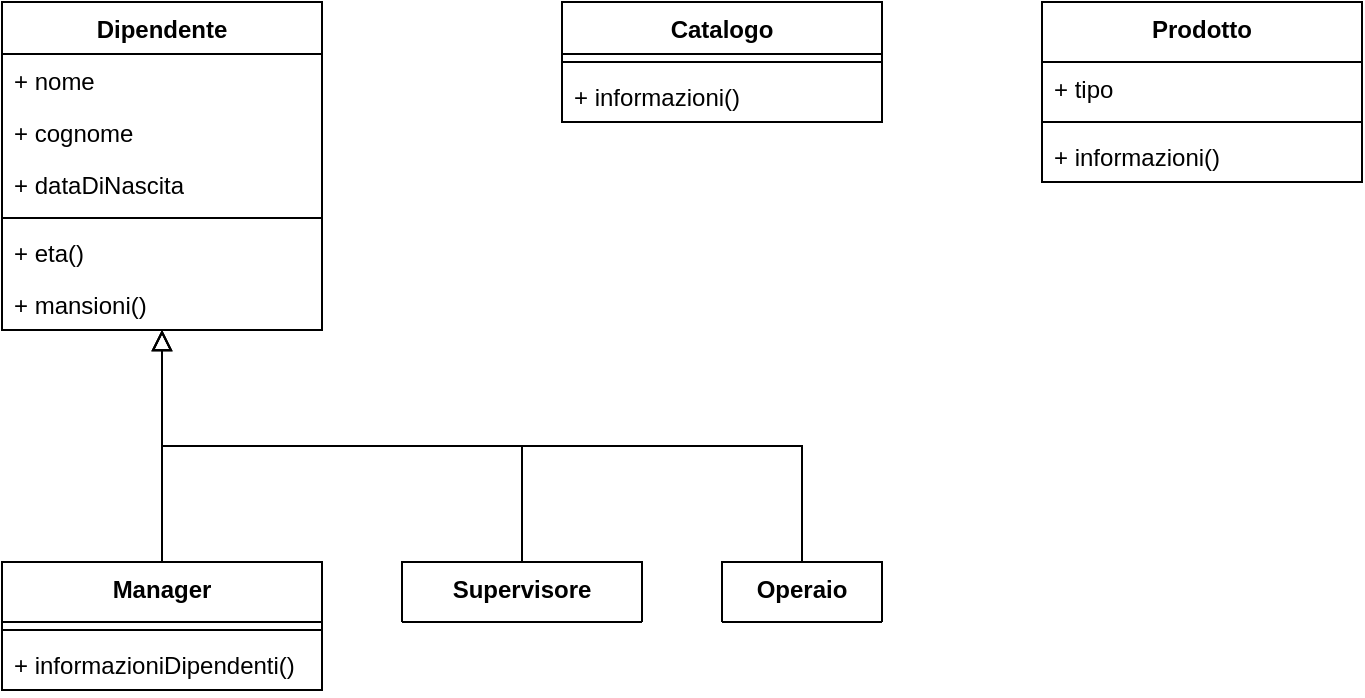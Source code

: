 <mxfile version="26.2.4">
  <diagram id="C5RBs43oDa-KdzZeNtuy" name="Page-1">
    <mxGraphModel dx="673" dy="523" grid="1" gridSize="10" guides="1" tooltips="1" connect="1" arrows="1" fold="1" page="1" pageScale="1" pageWidth="827" pageHeight="1169" background="none" math="0" shadow="0">
      <root>
        <mxCell id="WIyWlLk6GJQsqaUBKTNV-0" />
        <mxCell id="WIyWlLk6GJQsqaUBKTNV-1" parent="WIyWlLk6GJQsqaUBKTNV-0" />
        <mxCell id="zkfFHV4jXpPFQw0GAbJ--0" value="Dipendente" style="swimlane;fontStyle=1;align=center;verticalAlign=top;childLayout=stackLayout;horizontal=1;startSize=26;horizontalStack=0;resizeParent=1;resizeLast=0;collapsible=1;marginBottom=0;rounded=0;shadow=0;strokeWidth=1;" parent="WIyWlLk6GJQsqaUBKTNV-1" vertex="1">
          <mxGeometry x="40" y="40" width="160" height="164" as="geometry">
            <mxRectangle x="220" y="120" width="160" height="26" as="alternateBounds" />
          </mxGeometry>
        </mxCell>
        <mxCell id="zkfFHV4jXpPFQw0GAbJ--1" value="+ nome" style="text;align=left;verticalAlign=top;spacingLeft=4;spacingRight=4;overflow=hidden;rotatable=0;points=[[0,0.5],[1,0.5]];portConstraint=eastwest;" parent="zkfFHV4jXpPFQw0GAbJ--0" vertex="1">
          <mxGeometry y="26" width="160" height="26" as="geometry" />
        </mxCell>
        <mxCell id="zkfFHV4jXpPFQw0GAbJ--2" value="+ cognome" style="text;align=left;verticalAlign=top;spacingLeft=4;spacingRight=4;overflow=hidden;rotatable=0;points=[[0,0.5],[1,0.5]];portConstraint=eastwest;rounded=0;shadow=0;html=0;" parent="zkfFHV4jXpPFQw0GAbJ--0" vertex="1">
          <mxGeometry y="52" width="160" height="26" as="geometry" />
        </mxCell>
        <mxCell id="4Zd9SWG2XuLJtxgEVuGe-40" value="+ dataDiNascita" style="text;strokeColor=none;fillColor=none;align=left;verticalAlign=top;spacingLeft=4;spacingRight=4;overflow=hidden;rotatable=0;points=[[0,0.5],[1,0.5]];portConstraint=eastwest;whiteSpace=wrap;html=1;" vertex="1" parent="zkfFHV4jXpPFQw0GAbJ--0">
          <mxGeometry y="78" width="160" height="26" as="geometry" />
        </mxCell>
        <mxCell id="zkfFHV4jXpPFQw0GAbJ--4" value="" style="line;html=1;strokeWidth=1;align=left;verticalAlign=middle;spacingTop=-1;spacingLeft=3;spacingRight=3;rotatable=0;labelPosition=right;points=[];portConstraint=eastwest;" parent="zkfFHV4jXpPFQw0GAbJ--0" vertex="1">
          <mxGeometry y="104" width="160" height="8" as="geometry" />
        </mxCell>
        <mxCell id="4Zd9SWG2XuLJtxgEVuGe-41" value="+ eta()" style="text;strokeColor=none;fillColor=none;align=left;verticalAlign=top;spacingLeft=4;spacingRight=4;overflow=hidden;rotatable=0;points=[[0,0.5],[1,0.5]];portConstraint=eastwest;whiteSpace=wrap;html=1;" vertex="1" parent="zkfFHV4jXpPFQw0GAbJ--0">
          <mxGeometry y="112" width="160" height="26" as="geometry" />
        </mxCell>
        <mxCell id="4Zd9SWG2XuLJtxgEVuGe-82" value="+ mansioni()" style="text;strokeColor=none;fillColor=none;align=left;verticalAlign=top;spacingLeft=4;spacingRight=4;overflow=hidden;rotatable=0;points=[[0,0.5],[1,0.5]];portConstraint=eastwest;whiteSpace=wrap;html=1;" vertex="1" parent="zkfFHV4jXpPFQw0GAbJ--0">
          <mxGeometry y="138" width="160" height="26" as="geometry" />
        </mxCell>
        <mxCell id="4Zd9SWG2XuLJtxgEVuGe-42" value="Manager" style="swimlane;fontStyle=1;align=center;verticalAlign=top;childLayout=stackLayout;horizontal=1;startSize=30;horizontalStack=0;resizeParent=1;resizeParentMax=0;resizeLast=0;collapsible=1;marginBottom=0;whiteSpace=wrap;html=1;" vertex="1" parent="WIyWlLk6GJQsqaUBKTNV-1">
          <mxGeometry x="40" y="320" width="160" height="64" as="geometry" />
        </mxCell>
        <mxCell id="4Zd9SWG2XuLJtxgEVuGe-44" value="" style="line;strokeWidth=1;fillColor=none;align=left;verticalAlign=middle;spacingTop=-1;spacingLeft=3;spacingRight=3;rotatable=0;labelPosition=right;points=[];portConstraint=eastwest;strokeColor=inherit;" vertex="1" parent="4Zd9SWG2XuLJtxgEVuGe-42">
          <mxGeometry y="30" width="160" height="8" as="geometry" />
        </mxCell>
        <mxCell id="4Zd9SWG2XuLJtxgEVuGe-45" value="+ informazioniDipendenti()" style="text;strokeColor=none;fillColor=none;align=left;verticalAlign=top;spacingLeft=4;spacingRight=4;overflow=hidden;rotatable=0;points=[[0,0.5],[1,0.5]];portConstraint=eastwest;whiteSpace=wrap;html=1;" vertex="1" parent="4Zd9SWG2XuLJtxgEVuGe-42">
          <mxGeometry y="38" width="160" height="26" as="geometry" />
        </mxCell>
        <mxCell id="4Zd9SWG2XuLJtxgEVuGe-63" value="Catalogo" style="swimlane;fontStyle=1;align=center;verticalAlign=top;childLayout=stackLayout;horizontal=1;startSize=26;horizontalStack=0;resizeParent=1;resizeParentMax=0;resizeLast=0;collapsible=1;marginBottom=0;whiteSpace=wrap;html=1;" vertex="1" parent="WIyWlLk6GJQsqaUBKTNV-1">
          <mxGeometry x="320" y="40" width="160" height="60" as="geometry" />
        </mxCell>
        <mxCell id="4Zd9SWG2XuLJtxgEVuGe-65" value="" style="line;strokeWidth=1;fillColor=none;align=left;verticalAlign=middle;spacingTop=-1;spacingLeft=3;spacingRight=3;rotatable=0;labelPosition=right;points=[];portConstraint=eastwest;strokeColor=inherit;" vertex="1" parent="4Zd9SWG2XuLJtxgEVuGe-63">
          <mxGeometry y="26" width="160" height="8" as="geometry" />
        </mxCell>
        <mxCell id="4Zd9SWG2XuLJtxgEVuGe-66" value="+ informazioni()" style="text;strokeColor=none;fillColor=none;align=left;verticalAlign=top;spacingLeft=4;spacingRight=4;overflow=hidden;rotatable=0;points=[[0,0.5],[1,0.5]];portConstraint=eastwest;whiteSpace=wrap;html=1;" vertex="1" parent="4Zd9SWG2XuLJtxgEVuGe-63">
          <mxGeometry y="34" width="160" height="26" as="geometry" />
        </mxCell>
        <mxCell id="4Zd9SWG2XuLJtxgEVuGe-67" value="Supervisore" style="swimlane;fontStyle=1;align=center;verticalAlign=top;childLayout=stackLayout;horizontal=1;startSize=30;horizontalStack=0;resizeParent=1;resizeParentMax=0;resizeLast=0;collapsible=1;marginBottom=0;whiteSpace=wrap;html=1;" vertex="1" collapsed="1" parent="WIyWlLk6GJQsqaUBKTNV-1">
          <mxGeometry x="240" y="320" width="120" height="30" as="geometry">
            <mxRectangle x="200" y="400" width="160" height="38" as="alternateBounds" />
          </mxGeometry>
        </mxCell>
        <mxCell id="4Zd9SWG2XuLJtxgEVuGe-68" value="" style="line;strokeWidth=1;fillColor=none;align=left;verticalAlign=middle;spacingTop=-1;spacingLeft=3;spacingRight=3;rotatable=0;labelPosition=right;points=[];portConstraint=eastwest;strokeColor=inherit;" vertex="1" parent="4Zd9SWG2XuLJtxgEVuGe-67">
          <mxGeometry y="30" width="160" height="8" as="geometry" />
        </mxCell>
        <mxCell id="4Zd9SWG2XuLJtxgEVuGe-70" value="Operaio" style="swimlane;fontStyle=1;align=center;verticalAlign=top;childLayout=stackLayout;horizontal=1;startSize=30;horizontalStack=0;resizeParent=1;resizeParentMax=0;resizeLast=0;collapsible=1;marginBottom=0;whiteSpace=wrap;html=1;" vertex="1" collapsed="1" parent="WIyWlLk6GJQsqaUBKTNV-1">
          <mxGeometry x="400" y="320" width="80" height="30" as="geometry">
            <mxRectangle x="400" y="320" width="160" height="38" as="alternateBounds" />
          </mxGeometry>
        </mxCell>
        <mxCell id="4Zd9SWG2XuLJtxgEVuGe-71" value="" style="line;strokeWidth=1;fillColor=none;align=left;verticalAlign=middle;spacingTop=-1;spacingLeft=3;spacingRight=3;rotatable=0;labelPosition=right;points=[];portConstraint=eastwest;strokeColor=inherit;" vertex="1" parent="4Zd9SWG2XuLJtxgEVuGe-70">
          <mxGeometry y="30" width="160" height="8" as="geometry" />
        </mxCell>
        <mxCell id="4Zd9SWG2XuLJtxgEVuGe-77" value="" style="endArrow=none;html=1;edgeStyle=elbowEdgeStyle;rounded=0;fontSize=12;startSize=8;endSize=8;elbow=vertical;startArrow=block;startFill=0;" edge="1" parent="WIyWlLk6GJQsqaUBKTNV-1" source="zkfFHV4jXpPFQw0GAbJ--0" target="4Zd9SWG2XuLJtxgEVuGe-42">
          <mxGeometry relative="1" as="geometry">
            <mxPoint x="50" y="250" as="sourcePoint" />
            <mxPoint x="210" y="250" as="targetPoint" />
          </mxGeometry>
        </mxCell>
        <mxCell id="4Zd9SWG2XuLJtxgEVuGe-80" value="" style="endArrow=none;html=1;edgeStyle=elbowEdgeStyle;rounded=0;fontSize=12;startSize=8;endSize=8;elbow=vertical;startArrow=block;startFill=0;" edge="1" parent="WIyWlLk6GJQsqaUBKTNV-1" source="zkfFHV4jXpPFQw0GAbJ--0" target="4Zd9SWG2XuLJtxgEVuGe-67">
          <mxGeometry relative="1" as="geometry">
            <mxPoint x="130" y="188" as="sourcePoint" />
            <mxPoint x="130" y="330" as="targetPoint" />
          </mxGeometry>
        </mxCell>
        <mxCell id="4Zd9SWG2XuLJtxgEVuGe-81" value="" style="endArrow=none;html=1;edgeStyle=elbowEdgeStyle;rounded=0;fontSize=12;startSize=8;endSize=8;elbow=vertical;startArrow=block;startFill=0;" edge="1" parent="WIyWlLk6GJQsqaUBKTNV-1" source="zkfFHV4jXpPFQw0GAbJ--0" target="4Zd9SWG2XuLJtxgEVuGe-70">
          <mxGeometry relative="1" as="geometry">
            <mxPoint x="130" y="190" as="sourcePoint" />
            <mxPoint x="290" y="410" as="targetPoint" />
          </mxGeometry>
        </mxCell>
        <mxCell id="4Zd9SWG2XuLJtxgEVuGe-83" value="Prodotto" style="swimlane;fontStyle=1;align=center;verticalAlign=top;childLayout=stackLayout;horizontal=1;startSize=30;horizontalStack=0;resizeParent=1;resizeParentMax=0;resizeLast=0;collapsible=1;marginBottom=0;whiteSpace=wrap;html=1;" vertex="1" parent="WIyWlLk6GJQsqaUBKTNV-1">
          <mxGeometry x="560" y="40" width="160" height="90" as="geometry" />
        </mxCell>
        <mxCell id="4Zd9SWG2XuLJtxgEVuGe-84" value="+ tipo" style="text;strokeColor=none;fillColor=none;align=left;verticalAlign=top;spacingLeft=4;spacingRight=4;overflow=hidden;rotatable=0;points=[[0,0.5],[1,0.5]];portConstraint=eastwest;whiteSpace=wrap;html=1;" vertex="1" parent="4Zd9SWG2XuLJtxgEVuGe-83">
          <mxGeometry y="30" width="160" height="26" as="geometry" />
        </mxCell>
        <mxCell id="4Zd9SWG2XuLJtxgEVuGe-85" value="" style="line;strokeWidth=1;fillColor=none;align=left;verticalAlign=middle;spacingTop=-1;spacingLeft=3;spacingRight=3;rotatable=0;labelPosition=right;points=[];portConstraint=eastwest;strokeColor=inherit;" vertex="1" parent="4Zd9SWG2XuLJtxgEVuGe-83">
          <mxGeometry y="56" width="160" height="8" as="geometry" />
        </mxCell>
        <mxCell id="4Zd9SWG2XuLJtxgEVuGe-86" value="+ informazioni()" style="text;strokeColor=none;fillColor=none;align=left;verticalAlign=top;spacingLeft=4;spacingRight=4;overflow=hidden;rotatable=0;points=[[0,0.5],[1,0.5]];portConstraint=eastwest;whiteSpace=wrap;html=1;" vertex="1" parent="4Zd9SWG2XuLJtxgEVuGe-83">
          <mxGeometry y="64" width="160" height="26" as="geometry" />
        </mxCell>
      </root>
    </mxGraphModel>
  </diagram>
</mxfile>
